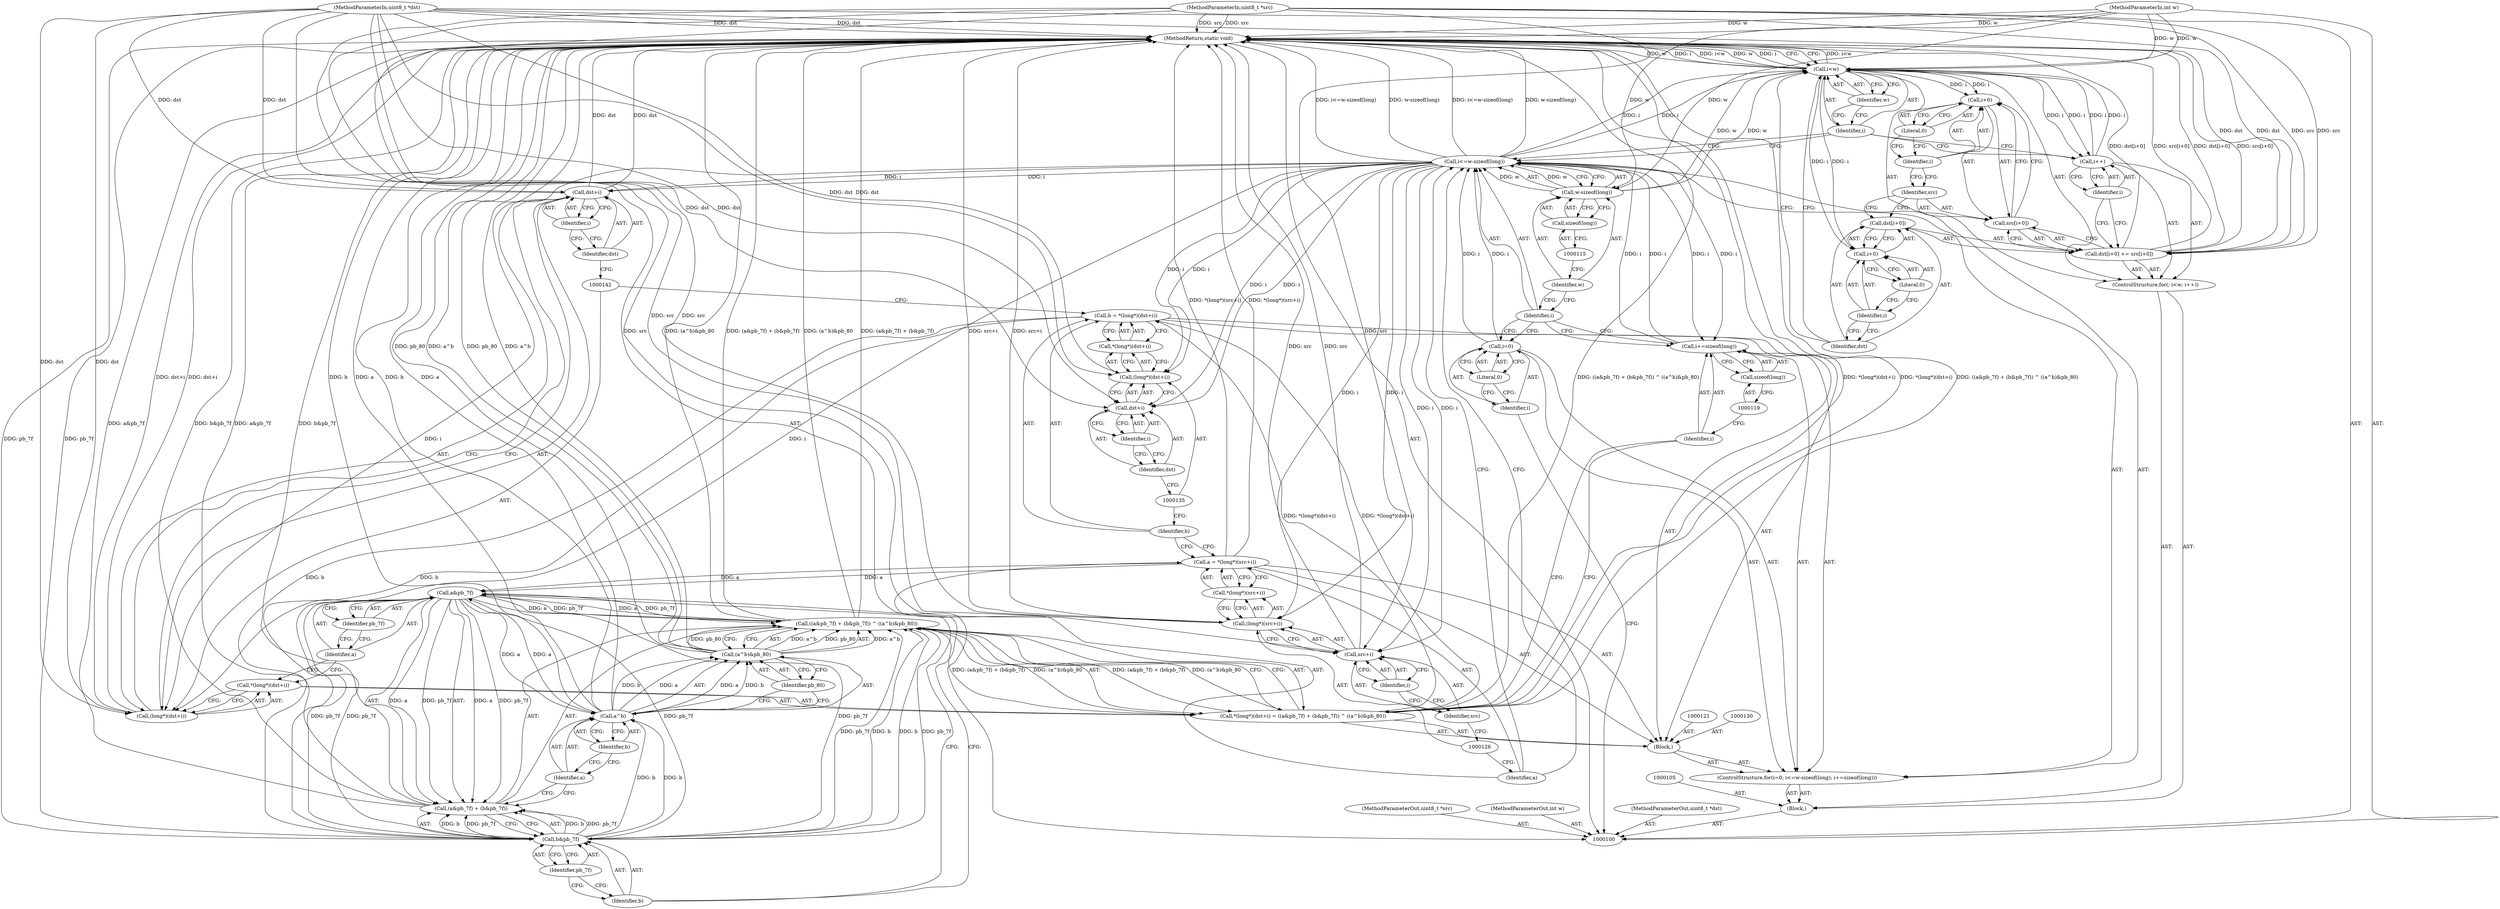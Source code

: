 digraph "1_FFmpeg_454a11a1c9c686c78aa97954306fb63453299760" {
"1000176" [label="(MethodReturn,static void)"];
"1000101" [label="(MethodParameterIn,uint8_t *dst)"];
"1000246" [label="(MethodParameterOut,uint8_t *dst)"];
"1000102" [label="(MethodParameterIn,uint8_t *src)"];
"1000247" [label="(MethodParameterOut,uint8_t *src)"];
"1000103" [label="(MethodParameterIn,int w)"];
"1000248" [label="(MethodParameterOut,int w)"];
"1000104" [label="(Block,)"];
"1000109" [label="(Literal,0)"];
"1000110" [label="(Call,i<=w-sizeof(long))"];
"1000111" [label="(Identifier,i)"];
"1000112" [label="(Call,w-sizeof(long))"];
"1000113" [label="(Identifier,w)"];
"1000114" [label="(Call,sizeof(long))"];
"1000116" [label="(Call,i+=sizeof(long))"];
"1000117" [label="(Identifier,i)"];
"1000118" [label="(Call,sizeof(long))"];
"1000106" [label="(ControlStructure,for(i=0; i<=w-sizeof(long); i+=sizeof(long)))"];
"1000107" [label="(Call,i=0)"];
"1000108" [label="(Identifier,i)"];
"1000122" [label="(Call,a = *(long*)(src+i))"];
"1000123" [label="(Identifier,a)"];
"1000124" [label="(Call,*(long*)(src+i))"];
"1000125" [label="(Call,(long*)(src+i))"];
"1000127" [label="(Call,src+i)"];
"1000128" [label="(Identifier,src)"];
"1000129" [label="(Identifier,i)"];
"1000131" [label="(Call,b = *(long*)(dst+i))"];
"1000132" [label="(Identifier,b)"];
"1000133" [label="(Call,*(long*)(dst+i))"];
"1000134" [label="(Call,(long*)(dst+i))"];
"1000136" [label="(Call,dst+i)"];
"1000137" [label="(Identifier,dst)"];
"1000138" [label="(Identifier,i)"];
"1000120" [label="(Block,)"];
"1000141" [label="(Call,(long*)(dst+i))"];
"1000143" [label="(Call,dst+i)"];
"1000144" [label="(Identifier,dst)"];
"1000145" [label="(Identifier,i)"];
"1000146" [label="(Call,((a&pb_7f) + (b&pb_7f)) ^ ((a^b)&pb_80))"];
"1000147" [label="(Call,(a&pb_7f) + (b&pb_7f))"];
"1000148" [label="(Call,a&pb_7f)"];
"1000149" [label="(Identifier,a)"];
"1000150" [label="(Identifier,pb_7f)"];
"1000151" [label="(Call,b&pb_7f)"];
"1000152" [label="(Identifier,b)"];
"1000153" [label="(Identifier,pb_7f)"];
"1000154" [label="(Call,(a^b)&pb_80)"];
"1000155" [label="(Call,a^b)"];
"1000156" [label="(Identifier,a)"];
"1000157" [label="(Identifier,b)"];
"1000158" [label="(Identifier,pb_80)"];
"1000139" [label="(Call,*(long*)(dst+i) = ((a&pb_7f) + (b&pb_7f)) ^ ((a^b)&pb_80))"];
"1000140" [label="(Call,*(long*)(dst+i))"];
"1000160" [label="(Call,i<w)"];
"1000161" [label="(Identifier,i)"];
"1000162" [label="(Identifier,w)"];
"1000163" [label="(Call,i++)"];
"1000164" [label="(Identifier,i)"];
"1000159" [label="(ControlStructure,for(; i<w; i++))"];
"1000168" [label="(Call,i+0)"];
"1000169" [label="(Identifier,i)"];
"1000170" [label="(Literal,0)"];
"1000171" [label="(Call,src[i+0])"];
"1000172" [label="(Identifier,src)"];
"1000173" [label="(Call,i+0)"];
"1000174" [label="(Identifier,i)"];
"1000175" [label="(Literal,0)"];
"1000165" [label="(Call,dst[i+0] += src[i+0])"];
"1000166" [label="(Call,dst[i+0])"];
"1000167" [label="(Identifier,dst)"];
"1000176" -> "1000100"  [label="AST: "];
"1000176" -> "1000160"  [label="CFG: "];
"1000155" -> "1000176"  [label="DDG: b"];
"1000155" -> "1000176"  [label="DDG: a"];
"1000147" -> "1000176"  [label="DDG: a&pb_7f"];
"1000147" -> "1000176"  [label="DDG: b&pb_7f"];
"1000146" -> "1000176"  [label="DDG: (a^b)&pb_80"];
"1000146" -> "1000176"  [label="DDG: (a&pb_7f) + (b&pb_7f)"];
"1000160" -> "1000176"  [label="DDG: i<w"];
"1000160" -> "1000176"  [label="DDG: w"];
"1000160" -> "1000176"  [label="DDG: i"];
"1000165" -> "1000176"  [label="DDG: dst[i+0]"];
"1000165" -> "1000176"  [label="DDG: src[i+0]"];
"1000139" -> "1000176"  [label="DDG: *(long*)(dst+i)"];
"1000139" -> "1000176"  [label="DDG: ((a&pb_7f) + (b&pb_7f)) ^ ((a^b)&pb_80)"];
"1000154" -> "1000176"  [label="DDG: a^b"];
"1000154" -> "1000176"  [label="DDG: pb_80"];
"1000143" -> "1000176"  [label="DDG: dst"];
"1000103" -> "1000176"  [label="DDG: w"];
"1000125" -> "1000176"  [label="DDG: src+i"];
"1000151" -> "1000176"  [label="DDG: pb_7f"];
"1000102" -> "1000176"  [label="DDG: src"];
"1000110" -> "1000176"  [label="DDG: w-sizeof(long)"];
"1000110" -> "1000176"  [label="DDG: i<=w-sizeof(long)"];
"1000101" -> "1000176"  [label="DDG: dst"];
"1000141" -> "1000176"  [label="DDG: dst+i"];
"1000127" -> "1000176"  [label="DDG: src"];
"1000122" -> "1000176"  [label="DDG: *(long*)(src+i)"];
"1000101" -> "1000100"  [label="AST: "];
"1000101" -> "1000176"  [label="DDG: dst"];
"1000101" -> "1000134"  [label="DDG: dst"];
"1000101" -> "1000136"  [label="DDG: dst"];
"1000101" -> "1000141"  [label="DDG: dst"];
"1000101" -> "1000143"  [label="DDG: dst"];
"1000101" -> "1000165"  [label="DDG: dst"];
"1000246" -> "1000100"  [label="AST: "];
"1000102" -> "1000100"  [label="AST: "];
"1000102" -> "1000176"  [label="DDG: src"];
"1000102" -> "1000125"  [label="DDG: src"];
"1000102" -> "1000127"  [label="DDG: src"];
"1000102" -> "1000165"  [label="DDG: src"];
"1000247" -> "1000100"  [label="AST: "];
"1000103" -> "1000100"  [label="AST: "];
"1000103" -> "1000176"  [label="DDG: w"];
"1000103" -> "1000112"  [label="DDG: w"];
"1000103" -> "1000160"  [label="DDG: w"];
"1000248" -> "1000100"  [label="AST: "];
"1000104" -> "1000100"  [label="AST: "];
"1000105" -> "1000104"  [label="AST: "];
"1000106" -> "1000104"  [label="AST: "];
"1000159" -> "1000104"  [label="AST: "];
"1000109" -> "1000107"  [label="AST: "];
"1000109" -> "1000108"  [label="CFG: "];
"1000107" -> "1000109"  [label="CFG: "];
"1000110" -> "1000106"  [label="AST: "];
"1000110" -> "1000112"  [label="CFG: "];
"1000111" -> "1000110"  [label="AST: "];
"1000112" -> "1000110"  [label="AST: "];
"1000123" -> "1000110"  [label="CFG: "];
"1000161" -> "1000110"  [label="CFG: "];
"1000110" -> "1000176"  [label="DDG: w-sizeof(long)"];
"1000110" -> "1000176"  [label="DDG: i<=w-sizeof(long)"];
"1000116" -> "1000110"  [label="DDG: i"];
"1000107" -> "1000110"  [label="DDG: i"];
"1000112" -> "1000110"  [label="DDG: w"];
"1000110" -> "1000116"  [label="DDG: i"];
"1000110" -> "1000125"  [label="DDG: i"];
"1000110" -> "1000127"  [label="DDG: i"];
"1000110" -> "1000134"  [label="DDG: i"];
"1000110" -> "1000136"  [label="DDG: i"];
"1000110" -> "1000141"  [label="DDG: i"];
"1000110" -> "1000143"  [label="DDG: i"];
"1000110" -> "1000160"  [label="DDG: i"];
"1000111" -> "1000110"  [label="AST: "];
"1000111" -> "1000107"  [label="CFG: "];
"1000111" -> "1000116"  [label="CFG: "];
"1000113" -> "1000111"  [label="CFG: "];
"1000112" -> "1000110"  [label="AST: "];
"1000112" -> "1000114"  [label="CFG: "];
"1000113" -> "1000112"  [label="AST: "];
"1000114" -> "1000112"  [label="AST: "];
"1000110" -> "1000112"  [label="CFG: "];
"1000112" -> "1000110"  [label="DDG: w"];
"1000103" -> "1000112"  [label="DDG: w"];
"1000112" -> "1000160"  [label="DDG: w"];
"1000113" -> "1000112"  [label="AST: "];
"1000113" -> "1000111"  [label="CFG: "];
"1000115" -> "1000113"  [label="CFG: "];
"1000114" -> "1000112"  [label="AST: "];
"1000114" -> "1000115"  [label="CFG: "];
"1000115" -> "1000114"  [label="AST: "];
"1000112" -> "1000114"  [label="CFG: "];
"1000116" -> "1000106"  [label="AST: "];
"1000116" -> "1000118"  [label="CFG: "];
"1000117" -> "1000116"  [label="AST: "];
"1000118" -> "1000116"  [label="AST: "];
"1000111" -> "1000116"  [label="CFG: "];
"1000116" -> "1000110"  [label="DDG: i"];
"1000110" -> "1000116"  [label="DDG: i"];
"1000117" -> "1000116"  [label="AST: "];
"1000117" -> "1000139"  [label="CFG: "];
"1000119" -> "1000117"  [label="CFG: "];
"1000118" -> "1000116"  [label="AST: "];
"1000118" -> "1000119"  [label="CFG: "];
"1000119" -> "1000118"  [label="AST: "];
"1000116" -> "1000118"  [label="CFG: "];
"1000106" -> "1000104"  [label="AST: "];
"1000107" -> "1000106"  [label="AST: "];
"1000110" -> "1000106"  [label="AST: "];
"1000116" -> "1000106"  [label="AST: "];
"1000120" -> "1000106"  [label="AST: "];
"1000107" -> "1000106"  [label="AST: "];
"1000107" -> "1000109"  [label="CFG: "];
"1000108" -> "1000107"  [label="AST: "];
"1000109" -> "1000107"  [label="AST: "];
"1000111" -> "1000107"  [label="CFG: "];
"1000107" -> "1000110"  [label="DDG: i"];
"1000108" -> "1000107"  [label="AST: "];
"1000108" -> "1000100"  [label="CFG: "];
"1000109" -> "1000108"  [label="CFG: "];
"1000122" -> "1000120"  [label="AST: "];
"1000122" -> "1000124"  [label="CFG: "];
"1000123" -> "1000122"  [label="AST: "];
"1000124" -> "1000122"  [label="AST: "];
"1000132" -> "1000122"  [label="CFG: "];
"1000122" -> "1000176"  [label="DDG: *(long*)(src+i)"];
"1000122" -> "1000148"  [label="DDG: a"];
"1000123" -> "1000122"  [label="AST: "];
"1000123" -> "1000110"  [label="CFG: "];
"1000126" -> "1000123"  [label="CFG: "];
"1000124" -> "1000122"  [label="AST: "];
"1000124" -> "1000125"  [label="CFG: "];
"1000125" -> "1000124"  [label="AST: "];
"1000122" -> "1000124"  [label="CFG: "];
"1000125" -> "1000124"  [label="AST: "];
"1000125" -> "1000127"  [label="CFG: "];
"1000126" -> "1000125"  [label="AST: "];
"1000127" -> "1000125"  [label="AST: "];
"1000124" -> "1000125"  [label="CFG: "];
"1000125" -> "1000176"  [label="DDG: src+i"];
"1000102" -> "1000125"  [label="DDG: src"];
"1000110" -> "1000125"  [label="DDG: i"];
"1000127" -> "1000125"  [label="AST: "];
"1000127" -> "1000129"  [label="CFG: "];
"1000128" -> "1000127"  [label="AST: "];
"1000129" -> "1000127"  [label="AST: "];
"1000125" -> "1000127"  [label="CFG: "];
"1000127" -> "1000176"  [label="DDG: src"];
"1000102" -> "1000127"  [label="DDG: src"];
"1000110" -> "1000127"  [label="DDG: i"];
"1000128" -> "1000127"  [label="AST: "];
"1000128" -> "1000126"  [label="CFG: "];
"1000129" -> "1000128"  [label="CFG: "];
"1000129" -> "1000127"  [label="AST: "];
"1000129" -> "1000128"  [label="CFG: "];
"1000127" -> "1000129"  [label="CFG: "];
"1000131" -> "1000120"  [label="AST: "];
"1000131" -> "1000133"  [label="CFG: "];
"1000132" -> "1000131"  [label="AST: "];
"1000133" -> "1000131"  [label="AST: "];
"1000142" -> "1000131"  [label="CFG: "];
"1000139" -> "1000131"  [label="DDG: *(long*)(dst+i)"];
"1000131" -> "1000151"  [label="DDG: b"];
"1000132" -> "1000131"  [label="AST: "];
"1000132" -> "1000122"  [label="CFG: "];
"1000135" -> "1000132"  [label="CFG: "];
"1000133" -> "1000131"  [label="AST: "];
"1000133" -> "1000134"  [label="CFG: "];
"1000134" -> "1000133"  [label="AST: "];
"1000131" -> "1000133"  [label="CFG: "];
"1000134" -> "1000133"  [label="AST: "];
"1000134" -> "1000136"  [label="CFG: "];
"1000135" -> "1000134"  [label="AST: "];
"1000136" -> "1000134"  [label="AST: "];
"1000133" -> "1000134"  [label="CFG: "];
"1000101" -> "1000134"  [label="DDG: dst"];
"1000110" -> "1000134"  [label="DDG: i"];
"1000136" -> "1000134"  [label="AST: "];
"1000136" -> "1000138"  [label="CFG: "];
"1000137" -> "1000136"  [label="AST: "];
"1000138" -> "1000136"  [label="AST: "];
"1000134" -> "1000136"  [label="CFG: "];
"1000101" -> "1000136"  [label="DDG: dst"];
"1000110" -> "1000136"  [label="DDG: i"];
"1000137" -> "1000136"  [label="AST: "];
"1000137" -> "1000135"  [label="CFG: "];
"1000138" -> "1000137"  [label="CFG: "];
"1000138" -> "1000136"  [label="AST: "];
"1000138" -> "1000137"  [label="CFG: "];
"1000136" -> "1000138"  [label="CFG: "];
"1000120" -> "1000106"  [label="AST: "];
"1000121" -> "1000120"  [label="AST: "];
"1000122" -> "1000120"  [label="AST: "];
"1000130" -> "1000120"  [label="AST: "];
"1000131" -> "1000120"  [label="AST: "];
"1000139" -> "1000120"  [label="AST: "];
"1000141" -> "1000140"  [label="AST: "];
"1000141" -> "1000143"  [label="CFG: "];
"1000142" -> "1000141"  [label="AST: "];
"1000143" -> "1000141"  [label="AST: "];
"1000140" -> "1000141"  [label="CFG: "];
"1000141" -> "1000176"  [label="DDG: dst+i"];
"1000101" -> "1000141"  [label="DDG: dst"];
"1000110" -> "1000141"  [label="DDG: i"];
"1000143" -> "1000141"  [label="AST: "];
"1000143" -> "1000145"  [label="CFG: "];
"1000144" -> "1000143"  [label="AST: "];
"1000145" -> "1000143"  [label="AST: "];
"1000141" -> "1000143"  [label="CFG: "];
"1000143" -> "1000176"  [label="DDG: dst"];
"1000101" -> "1000143"  [label="DDG: dst"];
"1000110" -> "1000143"  [label="DDG: i"];
"1000144" -> "1000143"  [label="AST: "];
"1000144" -> "1000142"  [label="CFG: "];
"1000145" -> "1000144"  [label="CFG: "];
"1000145" -> "1000143"  [label="AST: "];
"1000145" -> "1000144"  [label="CFG: "];
"1000143" -> "1000145"  [label="CFG: "];
"1000146" -> "1000139"  [label="AST: "];
"1000146" -> "1000154"  [label="CFG: "];
"1000147" -> "1000146"  [label="AST: "];
"1000154" -> "1000146"  [label="AST: "];
"1000139" -> "1000146"  [label="CFG: "];
"1000146" -> "1000176"  [label="DDG: (a^b)&pb_80"];
"1000146" -> "1000176"  [label="DDG: (a&pb_7f) + (b&pb_7f)"];
"1000146" -> "1000139"  [label="DDG: (a&pb_7f) + (b&pb_7f)"];
"1000146" -> "1000139"  [label="DDG: (a^b)&pb_80"];
"1000148" -> "1000146"  [label="DDG: a"];
"1000148" -> "1000146"  [label="DDG: pb_7f"];
"1000151" -> "1000146"  [label="DDG: b"];
"1000151" -> "1000146"  [label="DDG: pb_7f"];
"1000154" -> "1000146"  [label="DDG: a^b"];
"1000154" -> "1000146"  [label="DDG: pb_80"];
"1000147" -> "1000146"  [label="AST: "];
"1000147" -> "1000151"  [label="CFG: "];
"1000148" -> "1000147"  [label="AST: "];
"1000151" -> "1000147"  [label="AST: "];
"1000156" -> "1000147"  [label="CFG: "];
"1000147" -> "1000176"  [label="DDG: a&pb_7f"];
"1000147" -> "1000176"  [label="DDG: b&pb_7f"];
"1000148" -> "1000147"  [label="DDG: a"];
"1000148" -> "1000147"  [label="DDG: pb_7f"];
"1000151" -> "1000147"  [label="DDG: b"];
"1000151" -> "1000147"  [label="DDG: pb_7f"];
"1000148" -> "1000147"  [label="AST: "];
"1000148" -> "1000150"  [label="CFG: "];
"1000149" -> "1000148"  [label="AST: "];
"1000150" -> "1000148"  [label="AST: "];
"1000152" -> "1000148"  [label="CFG: "];
"1000148" -> "1000146"  [label="DDG: a"];
"1000148" -> "1000146"  [label="DDG: pb_7f"];
"1000148" -> "1000147"  [label="DDG: a"];
"1000148" -> "1000147"  [label="DDG: pb_7f"];
"1000122" -> "1000148"  [label="DDG: a"];
"1000151" -> "1000148"  [label="DDG: pb_7f"];
"1000148" -> "1000151"  [label="DDG: pb_7f"];
"1000148" -> "1000155"  [label="DDG: a"];
"1000149" -> "1000148"  [label="AST: "];
"1000149" -> "1000140"  [label="CFG: "];
"1000150" -> "1000149"  [label="CFG: "];
"1000150" -> "1000148"  [label="AST: "];
"1000150" -> "1000149"  [label="CFG: "];
"1000148" -> "1000150"  [label="CFG: "];
"1000151" -> "1000147"  [label="AST: "];
"1000151" -> "1000153"  [label="CFG: "];
"1000152" -> "1000151"  [label="AST: "];
"1000153" -> "1000151"  [label="AST: "];
"1000147" -> "1000151"  [label="CFG: "];
"1000151" -> "1000176"  [label="DDG: pb_7f"];
"1000151" -> "1000146"  [label="DDG: b"];
"1000151" -> "1000146"  [label="DDG: pb_7f"];
"1000151" -> "1000148"  [label="DDG: pb_7f"];
"1000151" -> "1000147"  [label="DDG: b"];
"1000151" -> "1000147"  [label="DDG: pb_7f"];
"1000131" -> "1000151"  [label="DDG: b"];
"1000148" -> "1000151"  [label="DDG: pb_7f"];
"1000151" -> "1000155"  [label="DDG: b"];
"1000152" -> "1000151"  [label="AST: "];
"1000152" -> "1000148"  [label="CFG: "];
"1000153" -> "1000152"  [label="CFG: "];
"1000153" -> "1000151"  [label="AST: "];
"1000153" -> "1000152"  [label="CFG: "];
"1000151" -> "1000153"  [label="CFG: "];
"1000154" -> "1000146"  [label="AST: "];
"1000154" -> "1000158"  [label="CFG: "];
"1000155" -> "1000154"  [label="AST: "];
"1000158" -> "1000154"  [label="AST: "];
"1000146" -> "1000154"  [label="CFG: "];
"1000154" -> "1000176"  [label="DDG: a^b"];
"1000154" -> "1000176"  [label="DDG: pb_80"];
"1000154" -> "1000146"  [label="DDG: a^b"];
"1000154" -> "1000146"  [label="DDG: pb_80"];
"1000155" -> "1000154"  [label="DDG: a"];
"1000155" -> "1000154"  [label="DDG: b"];
"1000155" -> "1000154"  [label="AST: "];
"1000155" -> "1000157"  [label="CFG: "];
"1000156" -> "1000155"  [label="AST: "];
"1000157" -> "1000155"  [label="AST: "];
"1000158" -> "1000155"  [label="CFG: "];
"1000155" -> "1000176"  [label="DDG: b"];
"1000155" -> "1000176"  [label="DDG: a"];
"1000155" -> "1000154"  [label="DDG: a"];
"1000155" -> "1000154"  [label="DDG: b"];
"1000148" -> "1000155"  [label="DDG: a"];
"1000151" -> "1000155"  [label="DDG: b"];
"1000156" -> "1000155"  [label="AST: "];
"1000156" -> "1000147"  [label="CFG: "];
"1000157" -> "1000156"  [label="CFG: "];
"1000157" -> "1000155"  [label="AST: "];
"1000157" -> "1000156"  [label="CFG: "];
"1000155" -> "1000157"  [label="CFG: "];
"1000158" -> "1000154"  [label="AST: "];
"1000158" -> "1000155"  [label="CFG: "];
"1000154" -> "1000158"  [label="CFG: "];
"1000139" -> "1000120"  [label="AST: "];
"1000139" -> "1000146"  [label="CFG: "];
"1000140" -> "1000139"  [label="AST: "];
"1000146" -> "1000139"  [label="AST: "];
"1000117" -> "1000139"  [label="CFG: "];
"1000139" -> "1000176"  [label="DDG: *(long*)(dst+i)"];
"1000139" -> "1000176"  [label="DDG: ((a&pb_7f) + (b&pb_7f)) ^ ((a^b)&pb_80)"];
"1000139" -> "1000131"  [label="DDG: *(long*)(dst+i)"];
"1000146" -> "1000139"  [label="DDG: (a&pb_7f) + (b&pb_7f)"];
"1000146" -> "1000139"  [label="DDG: (a^b)&pb_80"];
"1000140" -> "1000139"  [label="AST: "];
"1000140" -> "1000141"  [label="CFG: "];
"1000141" -> "1000140"  [label="AST: "];
"1000149" -> "1000140"  [label="CFG: "];
"1000160" -> "1000159"  [label="AST: "];
"1000160" -> "1000162"  [label="CFG: "];
"1000161" -> "1000160"  [label="AST: "];
"1000162" -> "1000160"  [label="AST: "];
"1000167" -> "1000160"  [label="CFG: "];
"1000176" -> "1000160"  [label="CFG: "];
"1000160" -> "1000176"  [label="DDG: i<w"];
"1000160" -> "1000176"  [label="DDG: w"];
"1000160" -> "1000176"  [label="DDG: i"];
"1000163" -> "1000160"  [label="DDG: i"];
"1000110" -> "1000160"  [label="DDG: i"];
"1000112" -> "1000160"  [label="DDG: w"];
"1000103" -> "1000160"  [label="DDG: w"];
"1000160" -> "1000163"  [label="DDG: i"];
"1000160" -> "1000168"  [label="DDG: i"];
"1000160" -> "1000173"  [label="DDG: i"];
"1000161" -> "1000160"  [label="AST: "];
"1000161" -> "1000163"  [label="CFG: "];
"1000161" -> "1000110"  [label="CFG: "];
"1000162" -> "1000161"  [label="CFG: "];
"1000162" -> "1000160"  [label="AST: "];
"1000162" -> "1000161"  [label="CFG: "];
"1000160" -> "1000162"  [label="CFG: "];
"1000163" -> "1000159"  [label="AST: "];
"1000163" -> "1000164"  [label="CFG: "];
"1000164" -> "1000163"  [label="AST: "];
"1000161" -> "1000163"  [label="CFG: "];
"1000163" -> "1000160"  [label="DDG: i"];
"1000160" -> "1000163"  [label="DDG: i"];
"1000164" -> "1000163"  [label="AST: "];
"1000164" -> "1000165"  [label="CFG: "];
"1000163" -> "1000164"  [label="CFG: "];
"1000159" -> "1000104"  [label="AST: "];
"1000160" -> "1000159"  [label="AST: "];
"1000163" -> "1000159"  [label="AST: "];
"1000165" -> "1000159"  [label="AST: "];
"1000168" -> "1000166"  [label="AST: "];
"1000168" -> "1000170"  [label="CFG: "];
"1000169" -> "1000168"  [label="AST: "];
"1000170" -> "1000168"  [label="AST: "];
"1000166" -> "1000168"  [label="CFG: "];
"1000160" -> "1000168"  [label="DDG: i"];
"1000169" -> "1000168"  [label="AST: "];
"1000169" -> "1000167"  [label="CFG: "];
"1000170" -> "1000169"  [label="CFG: "];
"1000170" -> "1000168"  [label="AST: "];
"1000170" -> "1000169"  [label="CFG: "];
"1000168" -> "1000170"  [label="CFG: "];
"1000171" -> "1000165"  [label="AST: "];
"1000171" -> "1000173"  [label="CFG: "];
"1000172" -> "1000171"  [label="AST: "];
"1000173" -> "1000171"  [label="AST: "];
"1000165" -> "1000171"  [label="CFG: "];
"1000172" -> "1000171"  [label="AST: "];
"1000172" -> "1000166"  [label="CFG: "];
"1000174" -> "1000172"  [label="CFG: "];
"1000173" -> "1000171"  [label="AST: "];
"1000173" -> "1000175"  [label="CFG: "];
"1000174" -> "1000173"  [label="AST: "];
"1000175" -> "1000173"  [label="AST: "];
"1000171" -> "1000173"  [label="CFG: "];
"1000160" -> "1000173"  [label="DDG: i"];
"1000174" -> "1000173"  [label="AST: "];
"1000174" -> "1000172"  [label="CFG: "];
"1000175" -> "1000174"  [label="CFG: "];
"1000175" -> "1000173"  [label="AST: "];
"1000175" -> "1000174"  [label="CFG: "];
"1000173" -> "1000175"  [label="CFG: "];
"1000165" -> "1000159"  [label="AST: "];
"1000165" -> "1000171"  [label="CFG: "];
"1000166" -> "1000165"  [label="AST: "];
"1000171" -> "1000165"  [label="AST: "];
"1000164" -> "1000165"  [label="CFG: "];
"1000165" -> "1000176"  [label="DDG: dst[i+0]"];
"1000165" -> "1000176"  [label="DDG: src[i+0]"];
"1000102" -> "1000165"  [label="DDG: src"];
"1000101" -> "1000165"  [label="DDG: dst"];
"1000166" -> "1000165"  [label="AST: "];
"1000166" -> "1000168"  [label="CFG: "];
"1000167" -> "1000166"  [label="AST: "];
"1000168" -> "1000166"  [label="AST: "];
"1000172" -> "1000166"  [label="CFG: "];
"1000167" -> "1000166"  [label="AST: "];
"1000167" -> "1000160"  [label="CFG: "];
"1000169" -> "1000167"  [label="CFG: "];
}
